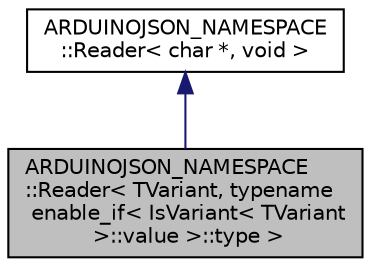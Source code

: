 digraph "ARDUINOJSON_NAMESPACE::Reader&lt; TVariant, typename enable_if&lt; IsVariant&lt; TVariant &gt;::value &gt;::type &gt;"
{
 // LATEX_PDF_SIZE
  edge [fontname="Helvetica",fontsize="10",labelfontname="Helvetica",labelfontsize="10"];
  node [fontname="Helvetica",fontsize="10",shape=record];
  Node1 [label="ARDUINOJSON_NAMESPACE\l::Reader\< TVariant, typename\l enable_if\< IsVariant\< TVariant\l \>::value \>::type \>",height=0.2,width=0.4,color="black", fillcolor="grey75", style="filled", fontcolor="black",tooltip=" "];
  Node2 -> Node1 [dir="back",color="midnightblue",fontsize="10",style="solid",fontname="Helvetica"];
  Node2 [label="ARDUINOJSON_NAMESPACE\l::Reader\< char *, void \>",height=0.2,width=0.4,color="black", fillcolor="white", style="filled",URL="$structARDUINOJSON__NAMESPACE_1_1Reader.html",tooltip=" "];
}
